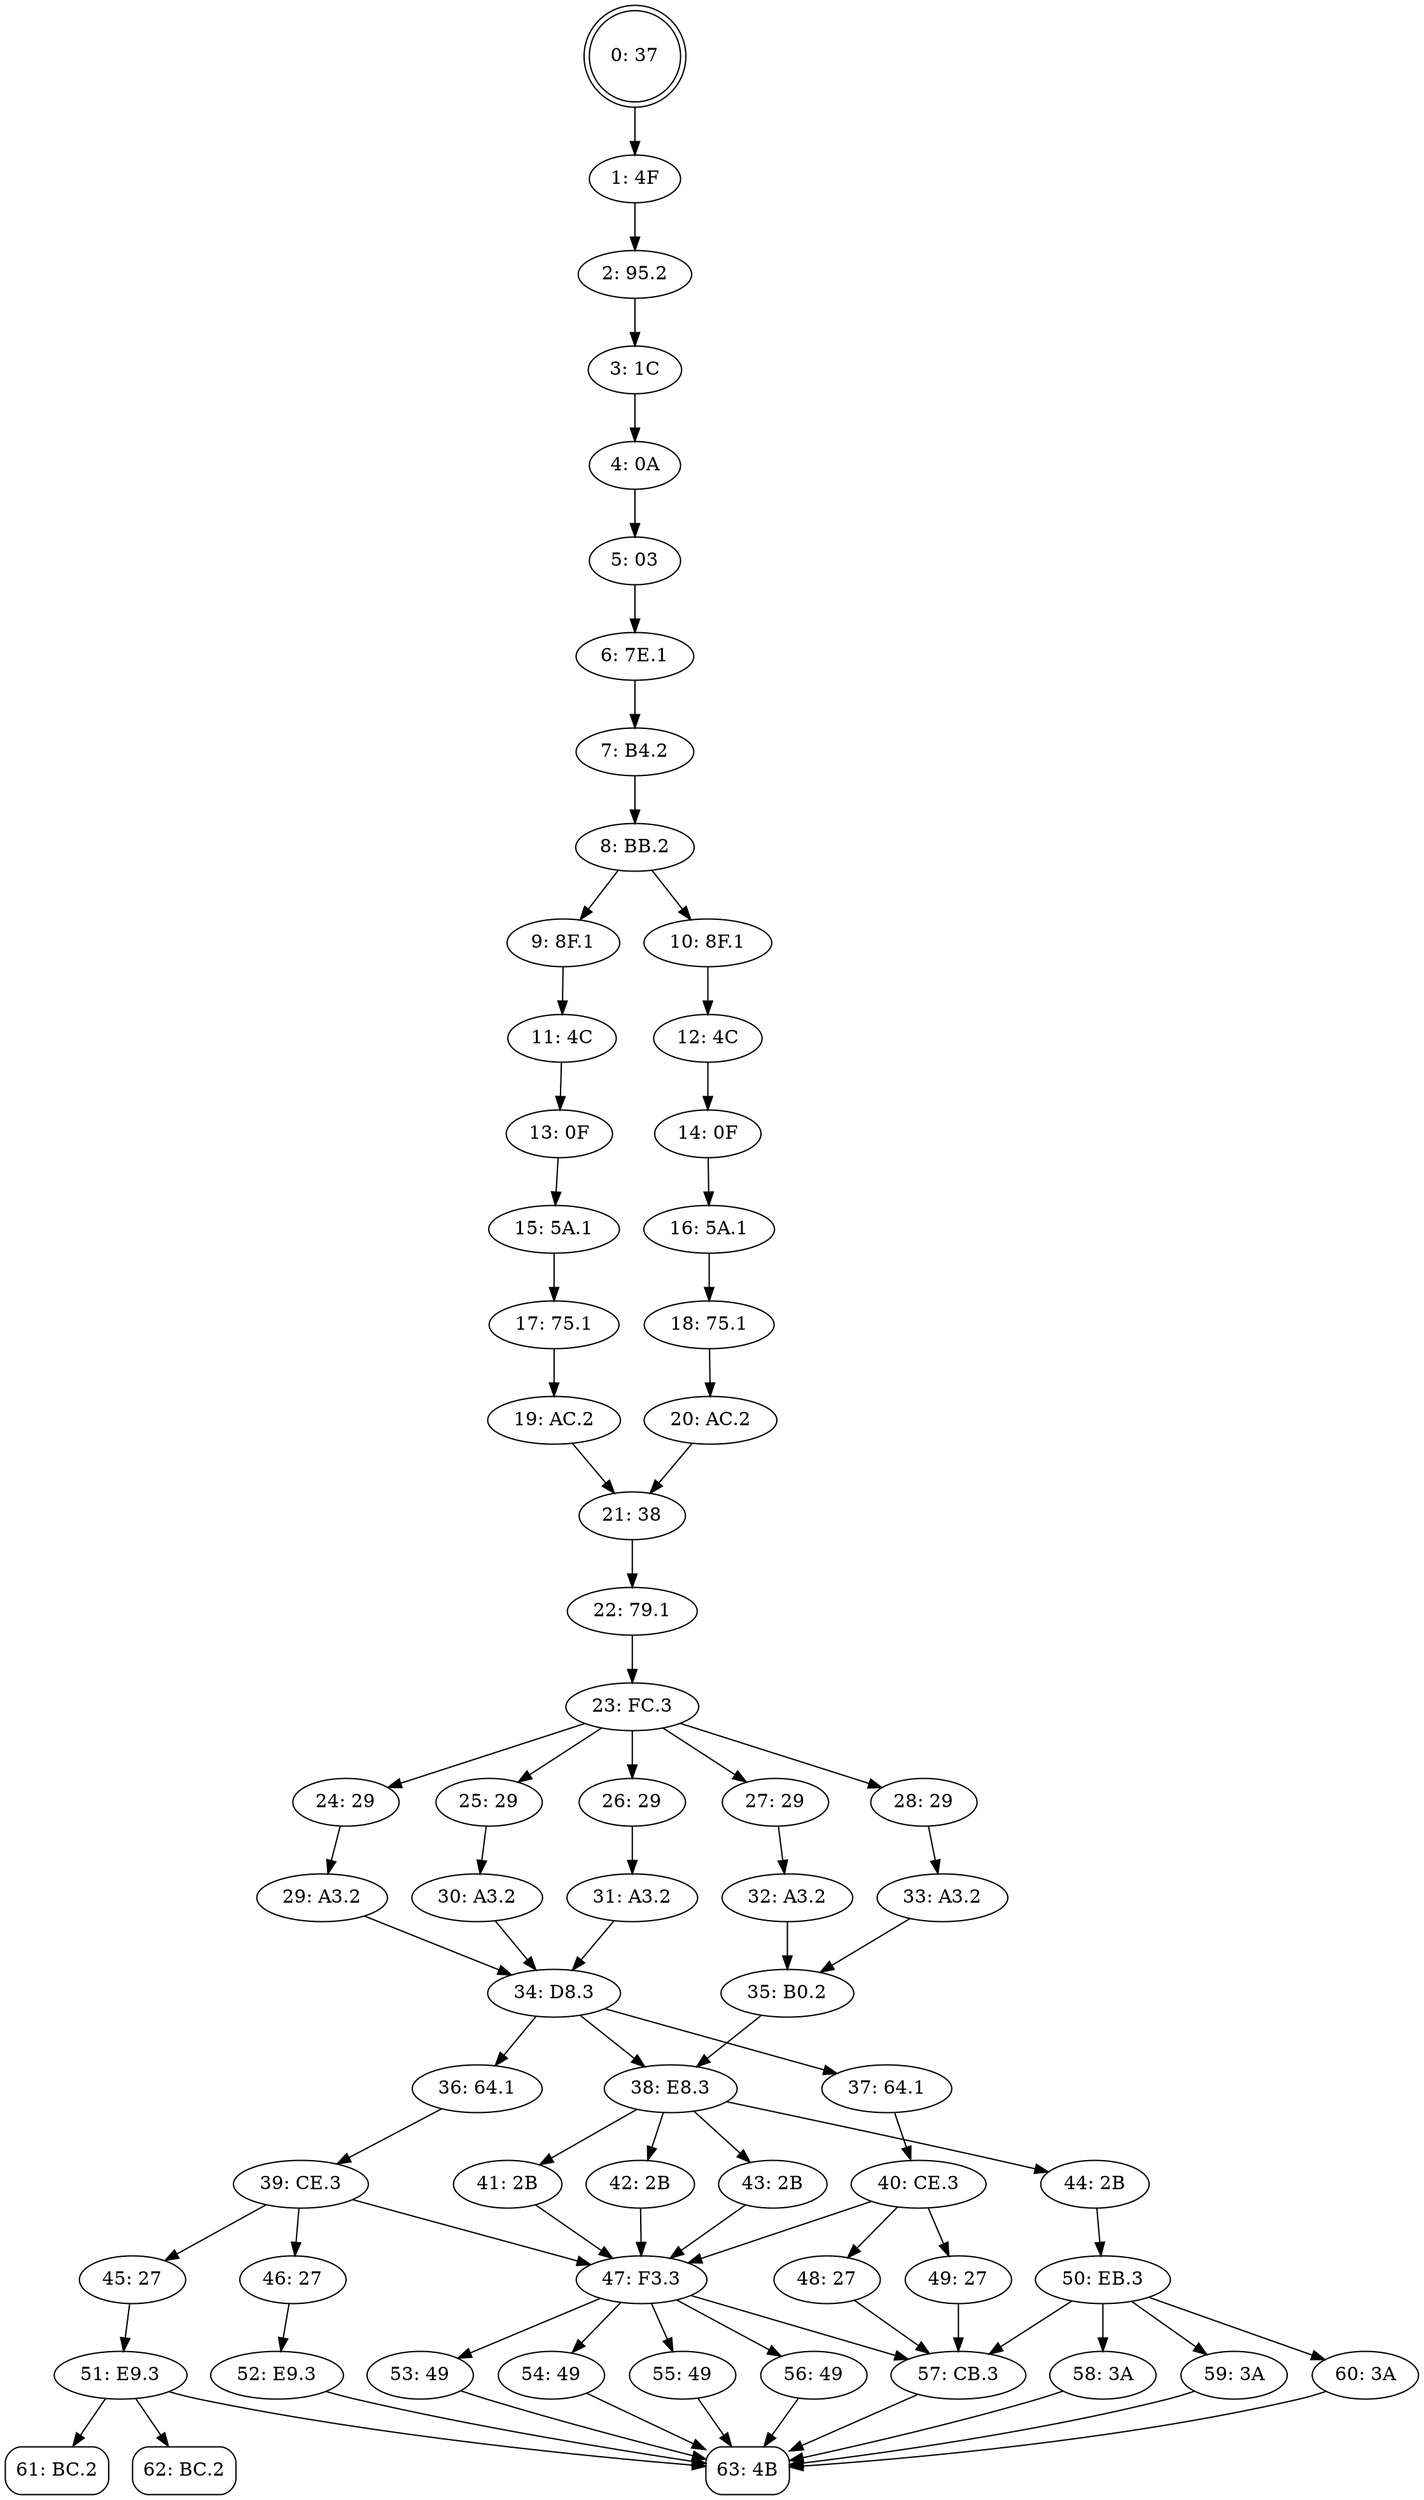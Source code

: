 digraph {
  // Nodes
  N0[label="0: 37", shape=doublecircle ]
  N1[label="1: 4F" ]
  N2[label="2: 95.2" ]
  N3[label="3: 1C" ]
  N4[label="4: 0A" ]
  N5[label="5: 03" ]
  N6[label="6: 7E.1" ]
  N7[label="7: B4.2" ]
  N8[label="8: BB.2" ]
  N9[label="9: 8F.1" ]
  N10[label="10: 8F.1" ]
  N11[label="11: 4C" ]
  N12[label="12: 4C" ]
  N13[label="13: 0F" ]
  N14[label="14: 0F" ]
  N15[label="15: 5A.1" ]
  N16[label="16: 5A.1" ]
  N17[label="17: 75.1" ]
  N18[label="18: 75.1" ]
  N19[label="19: AC.2" ]
  N20[label="20: AC.2" ]
  N21[label="21: 38" ]
  N22[label="22: 79.1" ]
  N23[label="23: FC.3" ]
  N24[label="24: 29" ]
  N25[label="25: 29" ]
  N26[label="26: 29" ]
  N27[label="27: 29" ]
  N28[label="28: 29" ]
  N29[label="29: A3.2" ]
  N30[label="30: A3.2" ]
  N31[label="31: A3.2" ]
  N32[label="32: A3.2" ]
  N33[label="33: A3.2" ]
  N34[label="34: D8.3" ]
  N35[label="35: B0.2" ]
  N36[label="36: 64.1" ]
  N37[label="37: 64.1" ]
  N38[label="38: E8.3" ]
  N39[label="39: CE.3" ]
  N40[label="40: CE.3" ]
  N41[label="41: 2B" ]
  N42[label="42: 2B" ]
  N43[label="43: 2B" ]
  N44[label="44: 2B" ]
  N45[label="45: 27" ]
  N46[label="46: 27" ]
  N47[label="47: F3.3" ]
  N48[label="48: 27" ]
  N49[label="49: 27" ]
  N50[label="50: EB.3" ]
  N51[label="51: E9.3" ]
  N52[label="52: E9.3" ]
  N53[label="53: 49" ]
  N54[label="54: 49" ]
  N55[label="55: 49" ]
  N56[label="56: 49" ]
  N57[label="57: CB.3" ]
  N58[label="58: 3A" ]
  N59[label="59: 3A" ]
  N60[label="60: 3A" ]
  N61[label="61: BC.2", shape=box, style=rounded ]
  N62[label="62: BC.2", shape=box, style=rounded ]
  N63[label="63: 4B", shape=box, style=rounded ]

  // Layers
  { /*0*/ rank=min  N0 }
  { /*1*/ rank=same N1 }
  { /*2*/ rank=same N2 }
  { /*3*/ rank=same N3 }
  { /*4*/ rank=same N4 }
  { /*5*/ rank=same N5 }
  { /*6*/ rank=same N6 }
  { /*7*/ rank=same N7 }
  { /*8*/ rank=same N8 }
  { /*9*/ rank=same N9 N10 }
  { /*10*/ rank=same N11 N12 }
  { /*11*/ rank=same N13 N14 }
  { /*12*/ rank=same N15 N16 }
  { /*13*/ rank=same N17 N18 }
  { /*14*/ rank=same N19 N20 }
  { /*15*/ rank=same N21 }
  { /*16*/ rank=same N22 }
  { /*17*/ rank=same N23 }
  { /*18*/ rank=same N24 N25 N26 N27 N28 }
  { /*19*/ rank=same N29 N30 N31 N32 N33 }
  { /*20*/ rank=same N34 N35 }
  { /*21*/ rank=same N36 N37 N38 }
  { /*22*/ rank=same N39 N40 N41 N42 N43 N44 }
  { /*23*/ rank=same N45 N46 N47 N48 N49 N50 }
  { /*24*/ rank=same N51 N52 N53 N54 N55 N56 N57 N58 N59 N60 }
  { /*25*/ rank=same N61 N62 N63 }

  // Topology
  N0 -> N1
  N1 -> N2
  N2 -> N3
  N3 -> N4
  N4 -> N5
  N5 -> N6
  N6 -> N7
  N7 -> N8
  N8 -> N9
  N8 -> N10
  N9 -> N11
  N10 -> N12
  N11 -> N13
  N12 -> N14
  N13 -> N15
  N14 -> N16
  N15 -> N17
  N16 -> N18
  N17 -> N19
  N18 -> N20
  N19 -> N21
  N20 -> N21
  N21 -> N22
  N22 -> N23
  N23 -> N24
  N23 -> N25
  N23 -> N26
  N23 -> N27
  N23 -> N28
  N24 -> N29
  N25 -> N30
  N26 -> N31
  N27 -> N32
  N28 -> N33
  N29 -> N34
  N30 -> N34
  N31 -> N34
  N32 -> N35
  N33 -> N35
  N34 -> N36
  N34 -> N37
  N34 -> N38
  N35 -> N38
  N36 -> N39
  N37 -> N40
  N38 -> N41
  N38 -> N42
  N38 -> N43
  N38 -> N44
  N39 -> N45
  N39 -> N46
  N39 -> N47
  N40 -> N48
  N40 -> N49
  N40 -> N47
  N41 -> N47
  N42 -> N47
  N43 -> N47
  N44 -> N50
  N45 -> N51
  N46 -> N52
  N47 -> N53
  N47 -> N54
  N47 -> N55
  N47 -> N56
  N47 -> N57
  N48 -> N57
  N49 -> N57
  N50 -> N58
  N50 -> N59
  N50 -> N60
  N50 -> N57
  N51 -> N61
  N51 -> N62
  N51 -> N63
  N52 -> N63
  N53 -> N63
  N54 -> N63
  N55 -> N63
  N56 -> N63
  N57 -> N63
  N58 -> N63
  N59 -> N63
  N60 -> N63
}

